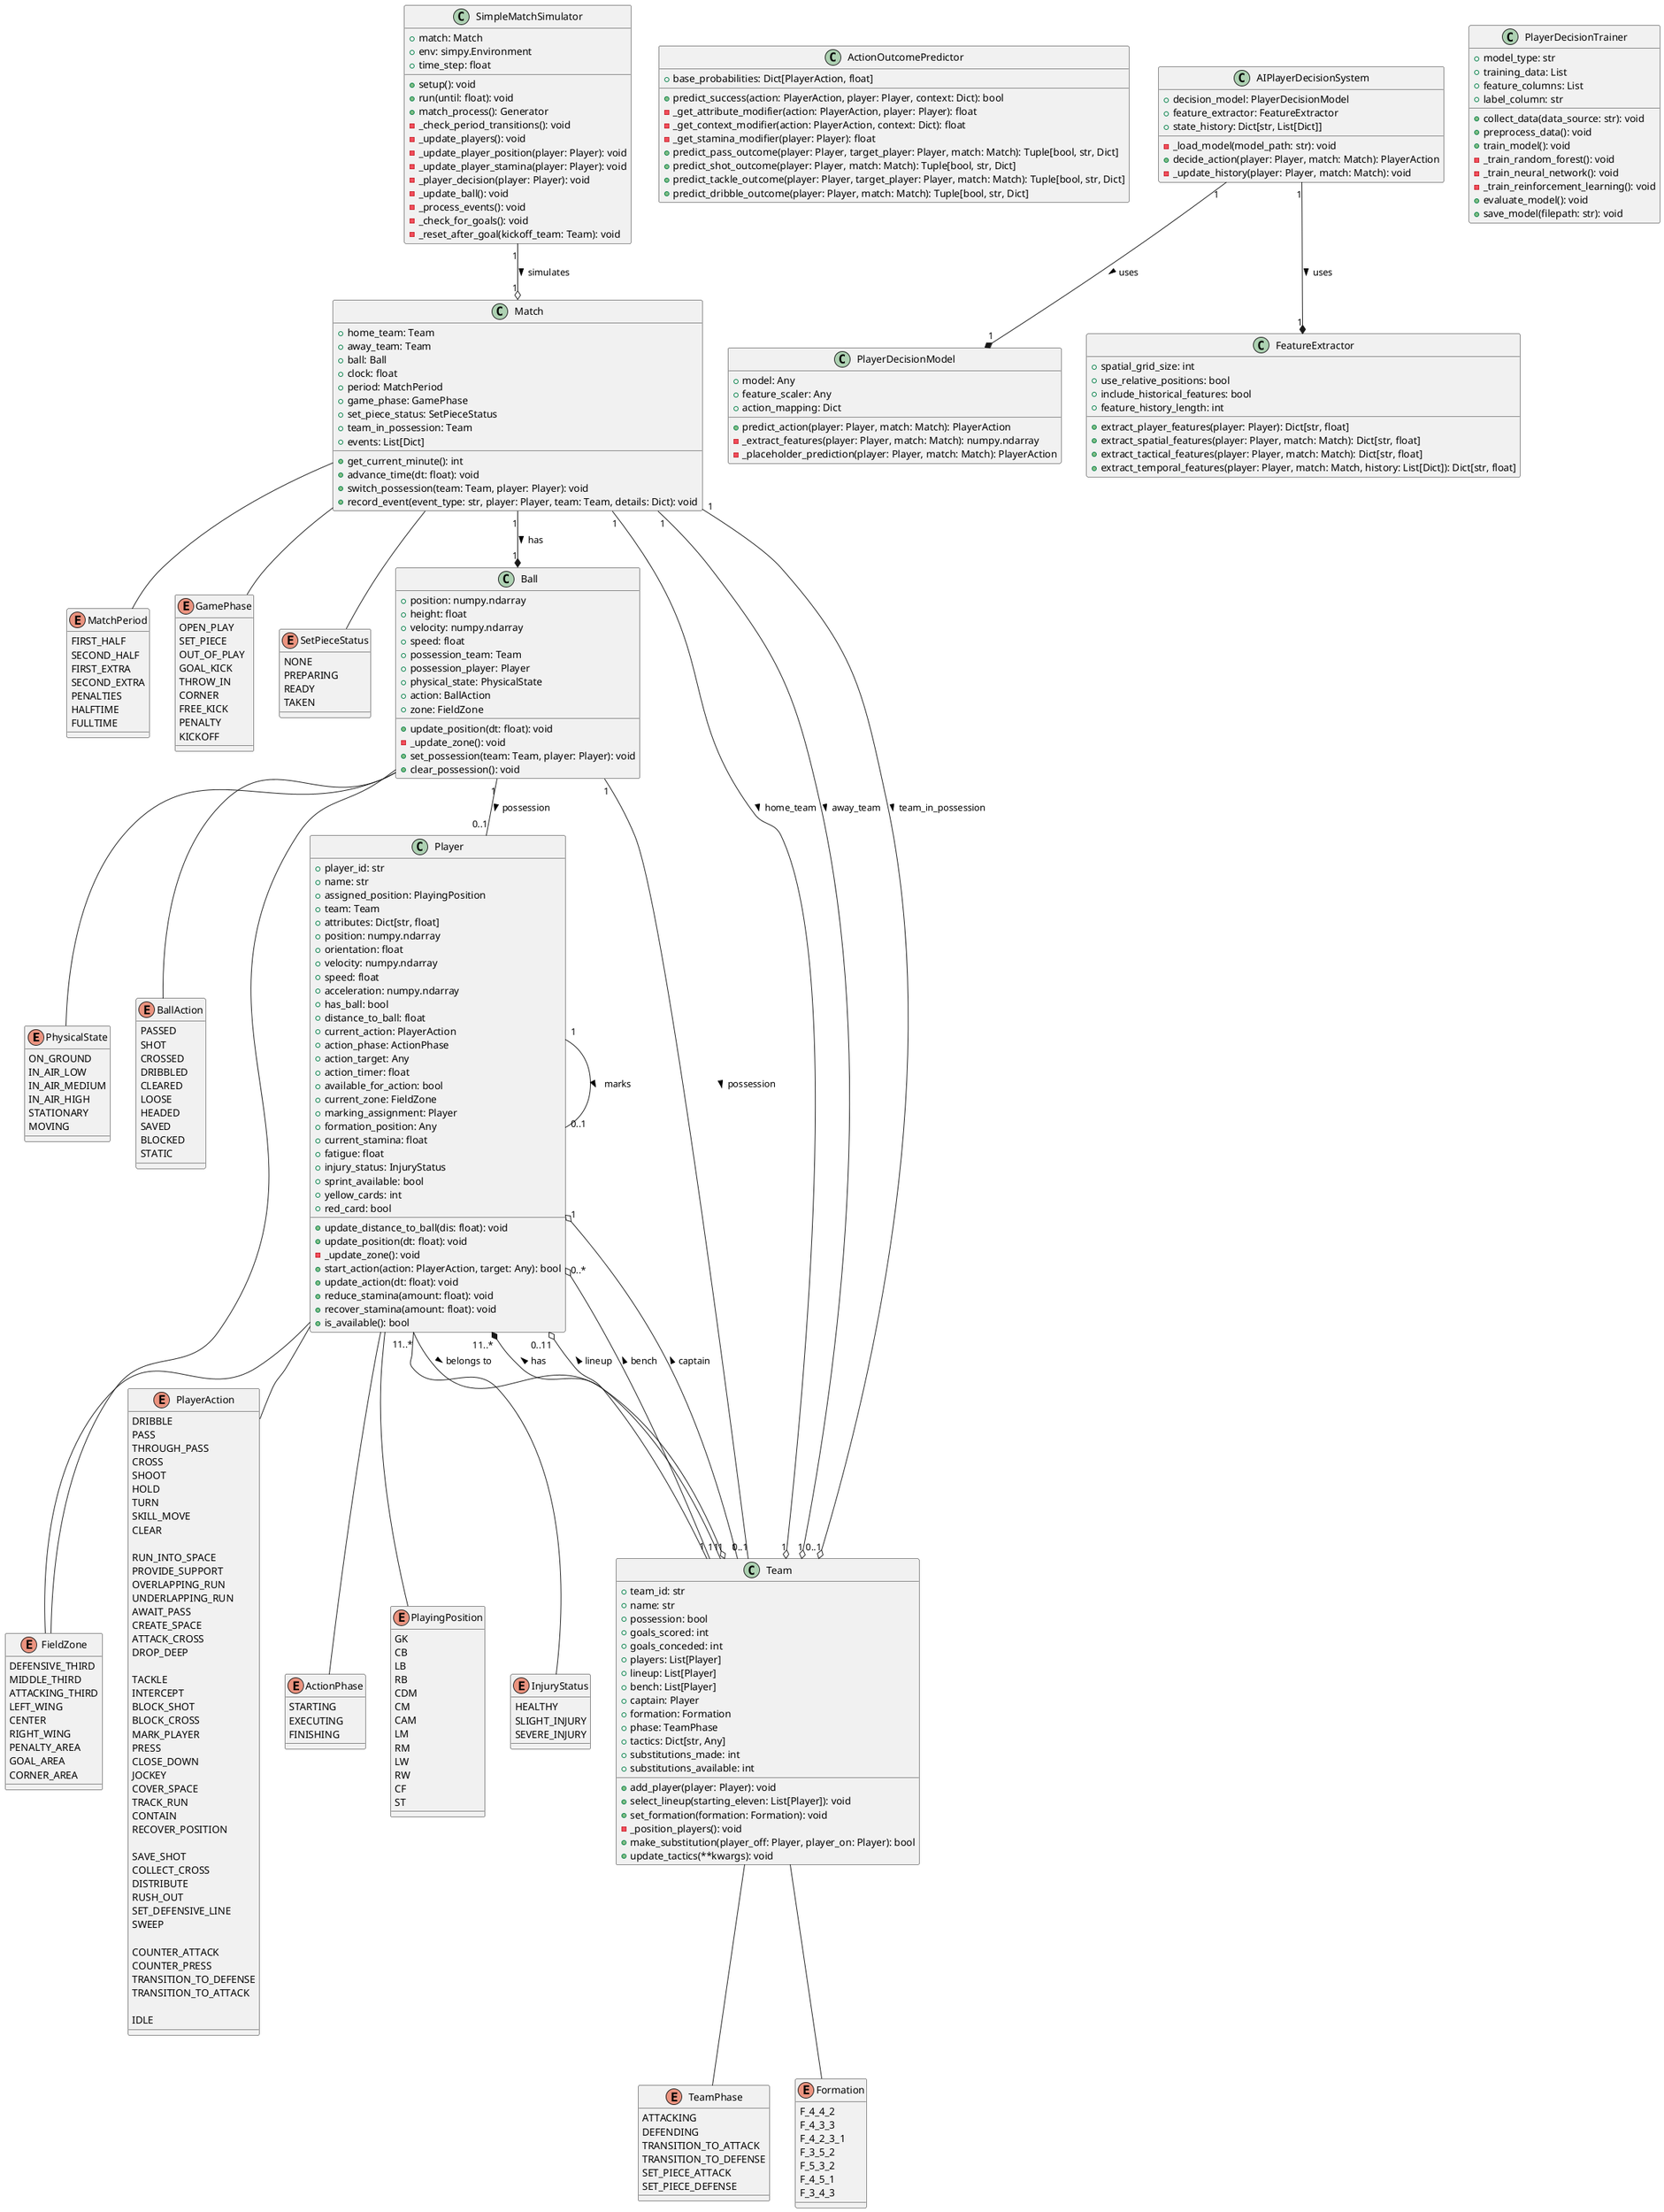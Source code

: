 @startuml UCL Simulation

' Define enums
enum PhysicalState {
  ON_GROUND
  IN_AIR_LOW
  IN_AIR_MEDIUM
  IN_AIR_HIGH
  STATIONARY
  MOVING
}

enum BallAction {
  PASSED
  SHOT
  CROSSED
  DRIBBLED
  CLEARED
  LOOSE
  HEADED
  SAVED
  BLOCKED
  STATIC
}

enum FieldZone {
  DEFENSIVE_THIRD
  MIDDLE_THIRD
  ATTACKING_THIRD
  LEFT_WING
  CENTER
  RIGHT_WING
  PENALTY_AREA
  GOAL_AREA
  CORNER_AREA
}

enum PlayerAction {
  ' With ball
  DRIBBLE
  PASS
  THROUGH_PASS
  CROSS
  SHOOT
  HOLD
  TURN
  SKILL_MOVE
  CLEAR
  
  ' Without ball, team in possession
  RUN_INTO_SPACE
  PROVIDE_SUPPORT
  OVERLAPPING_RUN
  UNDERLAPPING_RUN
  AWAIT_PASS
  CREATE_SPACE
  ATTACK_CROSS
  DROP_DEEP
  
  ' Without possession (defending)
  TACKLE
  INTERCEPT
  BLOCK_SHOT
  BLOCK_CROSS
  MARK_PLAYER
  PRESS
  CLOSE_DOWN
  JOCKEY
  COVER_SPACE
  TRACK_RUN
  CONTAIN
  RECOVER_POSITION
  
  ' Goalkeeper specific
  SAVE_SHOT
  COLLECT_CROSS
  DISTRIBUTE
  RUSH_OUT
  SET_DEFENSIVE_LINE
  SWEEP
  
  ' Transition
  COUNTER_ATTACK
  COUNTER_PRESS
  TRANSITION_TO_DEFENSE
  TRANSITION_TO_ATTACK
  
  ' Other
  IDLE
}

enum ActionPhase {
  STARTING
  EXECUTING
  FINISHING
}

enum PlayingPosition {
  GK
  CB
  LB
  RB
  CDM
  CM
  CAM
  LM
  RM
  LW
  RW
  CF
  ST
}

enum TeamPhase {
  ATTACKING
  DEFENDING
  TRANSITION_TO_ATTACK
  TRANSITION_TO_DEFENSE
  SET_PIECE_ATTACK
  SET_PIECE_DEFENSE
}

enum InjuryStatus {
  HEALTHY
  SLIGHT_INJURY
  SEVERE_INJURY
}

enum MatchPeriod {
  FIRST_HALF
  SECOND_HALF
  FIRST_EXTRA
  SECOND_EXTRA
  PENALTIES
  HALFTIME
  FULLTIME
}

enum GamePhase {
  OPEN_PLAY
  SET_PIECE
  OUT_OF_PLAY
  GOAL_KICK
  THROW_IN
  CORNER
  FREE_KICK
  PENALTY
  KICKOFF
}

enum SetPieceStatus {
  NONE
  PREPARING
  READY
  TAKEN
}

enum Formation {
  F_4_4_2
  F_4_3_3
  F_4_2_3_1
  F_3_5_2
  F_5_3_2
  F_4_5_1
  F_3_4_3
}

' Define main classes
class Ball {
  + position: numpy.ndarray
  + height: float
  + velocity: numpy.ndarray
  + speed: float
  + possession_team: Team
  + possession_player: Player
  + physical_state: PhysicalState
  + action: BallAction
  + zone: FieldZone
  + update_position(dt: float): void
  - _update_zone(): void
  + set_possession(team: Team, player: Player): void
  + clear_possession(): void
}

class Player {
  + player_id: str
  + name: str
  + assigned_position: PlayingPosition
  + team: Team
  + attributes: Dict[str, float]
  + position: numpy.ndarray
  + orientation: float
  + velocity: numpy.ndarray
  + speed: float
  + acceleration: numpy.ndarray
  + has_ball: bool
  + distance_to_ball: float
  + current_action: PlayerAction
  + action_phase: ActionPhase
  + action_target: Any
  + action_timer: float
  + available_for_action: bool
  + current_zone: FieldZone
  + marking_assignment: Player
  + formation_position: Any
  + current_stamina: float
  + fatigue: float
  + injury_status: InjuryStatus
  + sprint_available: bool
  + yellow_cards: int
  + red_card: bool
  + update_distance_to_ball(dis: float): void
  + update_position(dt: float): void
  - _update_zone(): void
  + start_action(action: PlayerAction, target: Any): bool
  + update_action(dt: float): void
  + reduce_stamina(amount: float): void
  + recover_stamina(amount: float): void
  + is_available(): bool
}

class Team {
  + team_id: str
  + name: str
  + possession: bool
  + goals_scored: int
  + goals_conceded: int
  + players: List[Player]
  + lineup: List[Player]
  + bench: List[Player]
  + captain: Player
  + formation: Formation
  + phase: TeamPhase
  + tactics: Dict[str, Any]
  + substitutions_made: int
  + substitutions_available: int
  + add_player(player: Player): void
  + select_lineup(starting_eleven: List[Player]): void
  + set_formation(formation: Formation): void
  - _position_players(): void
  + make_substitution(player_off: Player, player_on: Player): bool
  + update_tactics(**kwargs): void
}

class Match {
  + home_team: Team
  + away_team: Team
  + ball: Ball
  + clock: float
  + period: MatchPeriod
  + game_phase: GamePhase
  + set_piece_status: SetPieceStatus
  + team_in_possession: Team
  + events: List[Dict]
  + get_current_minute(): int
  + advance_time(dt: float): void
  + switch_possession(team: Team, player: Player): void
  + record_event(event_type: str, player: Player, team: Team, details: Dict): void
}

class SimpleMatchSimulator {
  + match: Match
  + env: simpy.Environment
  + time_step: float
  + setup(): void
  + run(until: float): void
  + match_process(): Generator
  - _check_period_transitions(): void
  - _update_players(): void
  - _update_player_position(player: Player): void
  - _update_player_stamina(player: Player): void
  - _player_decision(player: Player): void
  - _update_ball(): void
  - _process_events(): void
  - _check_for_goals(): void
  - _reset_after_goal(kickoff_team: Team): void
}

class ActionOutcomePredictor {
  + base_probabilities: Dict[PlayerAction, float]
  + predict_success(action: PlayerAction, player: Player, context: Dict): bool
  - _get_attribute_modifier(action: PlayerAction, player: Player): float
  - _get_context_modifier(action: PlayerAction, context: Dict): float
  - _get_stamina_modifier(player: Player): float
  + predict_pass_outcome(player: Player, target_player: Player, match: Match): Tuple[bool, str, Dict]
  + predict_shot_outcome(player: Player, match: Match): Tuple[bool, str, Dict]
  + predict_tackle_outcome(player: Player, target_player: Player, match: Match): Tuple[bool, str, Dict]
  + predict_dribble_outcome(player: Player, match: Match): Tuple[bool, str, Dict]
}

class PlayerDecisionModel {
  + model: Any
  + feature_scaler: Any
  + action_mapping: Dict
  + predict_action(player: Player, match: Match): PlayerAction
  - _extract_features(player: Player, match: Match): numpy.ndarray
  - _placeholder_prediction(player: Player, match: Match): PlayerAction
}

class PlayerDecisionTrainer {
  + model_type: str
  + training_data: List
  + feature_columns: List
  + label_column: str
  + collect_data(data_source: str): void
  + preprocess_data(): void
  + train_model(): void
  - _train_random_forest(): void
  - _train_neural_network(): void
  - _train_reinforcement_learning(): void
  + evaluate_model(): void
  + save_model(filepath: str): void
}

class FeatureExtractor {
  + spatial_grid_size: int
  + use_relative_positions: bool
  + include_historical_features: bool
  + feature_history_length: int
  + extract_player_features(player: Player): Dict[str, float]
  + extract_spatial_features(player: Player, match: Match): Dict[str, float]
  + extract_tactical_features(player: Player, match: Match): Dict[str, float]
  + extract_temporal_features(player: Player, match: Match, history: List[Dict]): Dict[str, float]
}

class AIPlayerDecisionSystem {
  + decision_model: PlayerDecisionModel
  + feature_extractor: FeatureExtractor
  + state_history: Dict[str, List[Dict]]
  - _load_model(model_path: str): void
  + decide_action(player: Player, match: Match): PlayerAction
  - _update_history(player: Player, match: Match): void
}

' Define relationships
Ball "1" -- "0..1" Player: possession >
Ball "1" -- "0..1" Team: possession >

Player "11..*" --o "1" Team: belongs to >
Player "1" -- "0..1" Player: marks >

Team "1" --* "11..*" Player: has >
Team "1" --o "0..11" Player: lineup >
Team "1" --o "0..*" Player: bench >
Team "1" --o "1" Player: captain >

Match "1" --* "1" Ball: has >
Match "1" --o "1" Team: home_team >
Match "1" --o "1" Team: away_team >
Match "1" --o "0..1" Team: team_in_possession >

SimpleMatchSimulator "1" --o "1" Match: simulates >

AIPlayerDecisionSystem "1" --* "1" PlayerDecisionModel: uses >
AIPlayerDecisionSystem "1" --* "1" FeatureExtractor: uses >

' Connect enums to classes that use them
Ball -- PhysicalState
Ball -- BallAction
Ball -- FieldZone

Player -- PlayingPosition
Player -- PlayerAction
Player -- ActionPhase
Player -- FieldZone
Player -- InjuryStatus

Team -- Formation
Team -- TeamPhase

Match -- MatchPeriod
Match -- GamePhase
Match -- SetPieceStatus

@enduml

